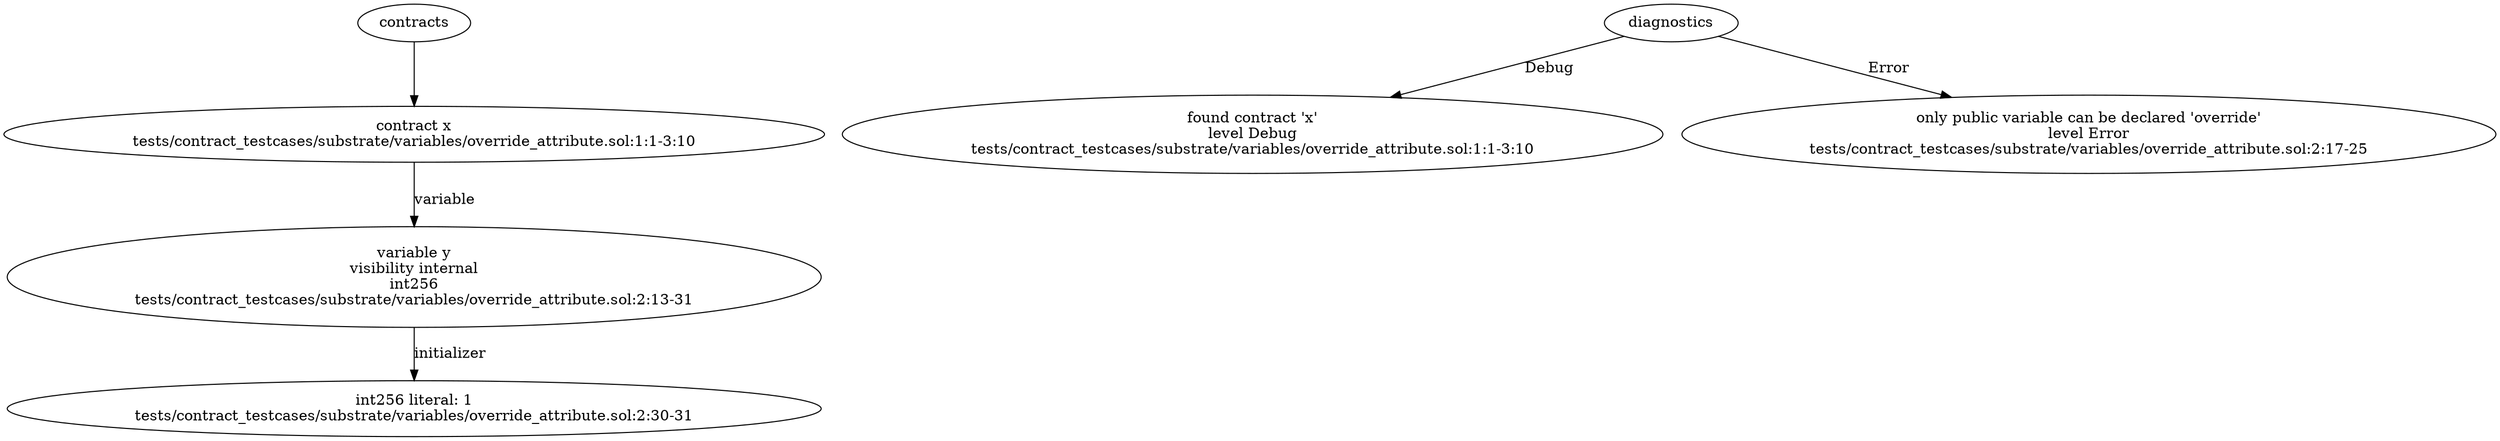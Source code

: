 strict digraph "tests/contract_testcases/substrate/variables/override_attribute.sol" {
	contract [label="contract x\ntests/contract_testcases/substrate/variables/override_attribute.sol:1:1-3:10"]
	var [label="variable y\nvisibility internal\nint256\ntests/contract_testcases/substrate/variables/override_attribute.sol:2:13-31"]
	number_literal [label="int256 literal: 1\ntests/contract_testcases/substrate/variables/override_attribute.sol:2:30-31"]
	diagnostic [label="found contract 'x'\nlevel Debug\ntests/contract_testcases/substrate/variables/override_attribute.sol:1:1-3:10"]
	diagnostic_6 [label="only public variable can be declared 'override'\nlevel Error\ntests/contract_testcases/substrate/variables/override_attribute.sol:2:17-25"]
	contracts -> contract
	contract -> var [label="variable"]
	var -> number_literal [label="initializer"]
	diagnostics -> diagnostic [label="Debug"]
	diagnostics -> diagnostic_6 [label="Error"]
}

